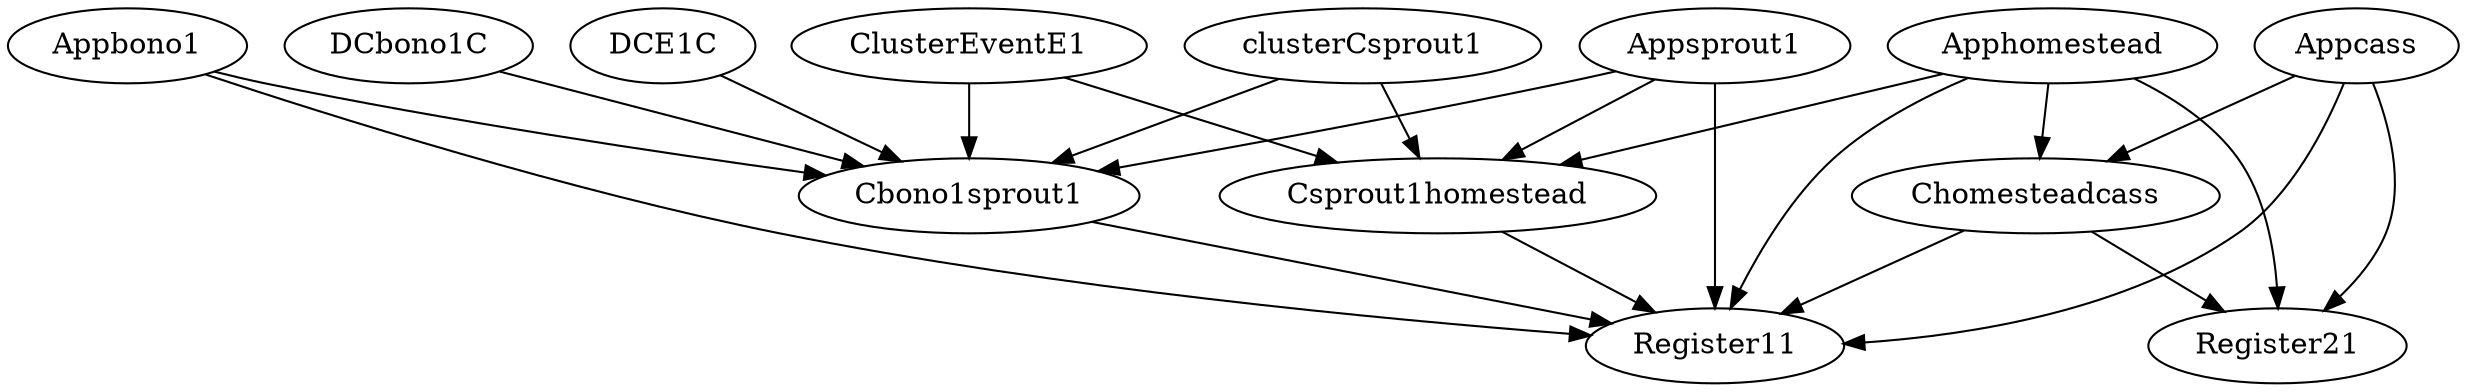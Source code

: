 strict digraph "" {
	Appbono1	 [SF=0,
		T=1,
		n=2];
	Register11	 [SF=0,
		T=1,
		n=3];
	Appbono1 -> Register11	 [at=1];
	Cbono1sprout1	 [SF=0,
		T=1,
		n=2];
	Appbono1 -> Cbono1sprout1	 [at=1];
	Apphomestead	 [SF=0,
		T=1,
		n=2];
	Register21	 [SF=0,
		T=1,
		n=3];
	Apphomestead -> Register21	 [at=1];
	Chomesteadcass	 [SF=0,
		T=1,
		n=2];
	Apphomestead -> Chomesteadcass	 [at=1];
	Apphomestead -> Register11	 [at=1];
	Csprout1homestead	 [SF=0,
		T=1,
		n=2];
	Apphomestead -> Csprout1homestead	 [at=1];
	Appsprout1	 [SF=0,
		T=1,
		n=2];
	Appsprout1 -> Register11	 [at=1];
	Appsprout1 -> Cbono1sprout1	 [at=1];
	Appsprout1 -> Csprout1homestead	 [at=1];
	Chomesteadcass -> Register21	 [at=1];
	Chomesteadcass -> Register11	 [at=1];
	Appcass	 [SF=0,
		T=1,
		n=2];
	Appcass -> Register21	 [at=1];
	Appcass -> Chomesteadcass	 [at=1];
	Appcass -> Register11	 [at=1];
	ClusterEventE1	 [SF=0,
		T=0,
		n=2];
	ClusterEventE1 -> Cbono1sprout1	 [at=1];
	ClusterEventE1 -> Csprout1homestead	 [at=1];
	clusterCsprout1	 [SF=0,
		T=0,
		at=0,
		n=2];
	clusterCsprout1 -> Cbono1sprout1	 [at=1];
	clusterCsprout1 -> Csprout1homestead	 [at=1];
	DCbono1C	 [SF=1,
		T=1,
		n=1];
	DCbono1C -> Cbono1sprout1	 [at=1];
	Cbono1sprout1 -> Register11	 [at=1];
	Csprout1homestead -> Register11	 [at=1];
	DCE1C	 [SF=1,
		T=1,
		n=1];
	DCE1C -> Cbono1sprout1	 [at=1];
}

